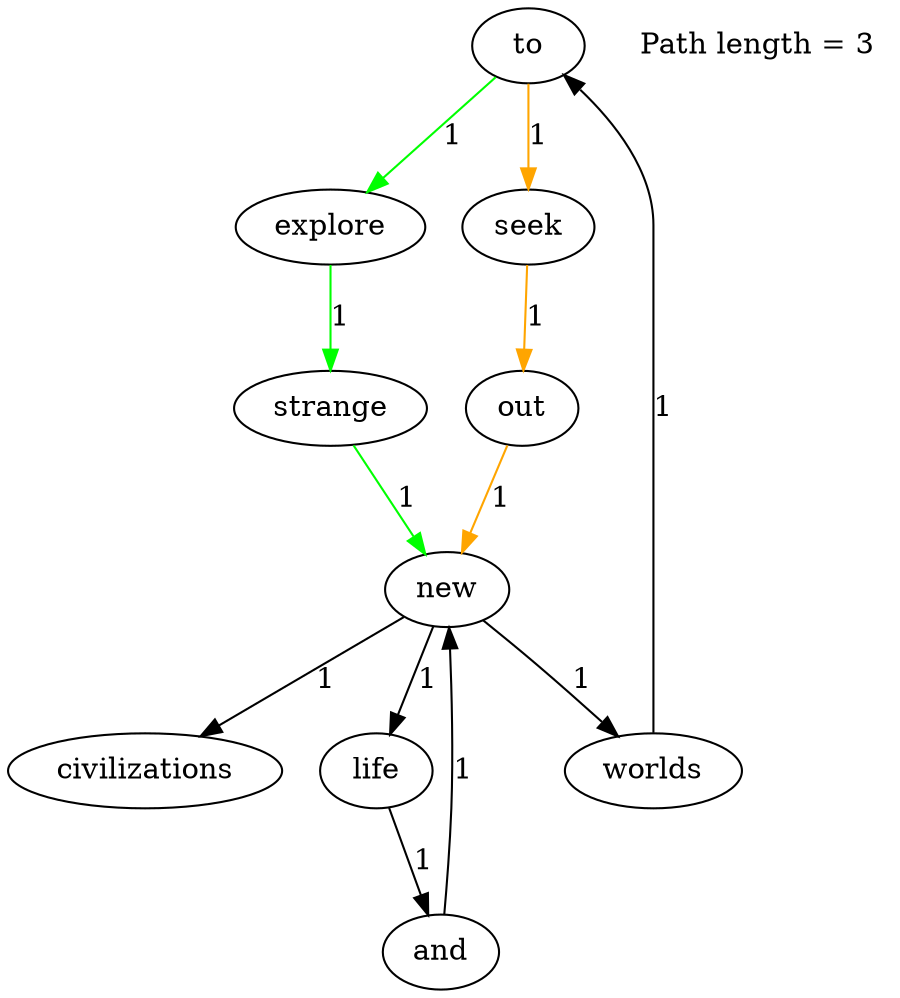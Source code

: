 digraph G {
    "to" [root=true];
    "new" -> "worlds" [label="1"];
    "new" -> "civilizations" [label="1"];
    "new" -> "life" [label="1"];
    "worlds" -> "to" [label="1"];
    "explore" -> "strange" [label="1", color="green"];
    "and" -> "new" [label="1"];
    "to" -> "explore" [label="1", color="green"];
    "to" -> "seek" [label="1", color="orange"];
    "seek" -> "out" [label="1", color="orange"];
    "strange" -> "new" [label="1", color="green"];
    "life" -> "and" [label="1"];
    "out" -> "new" [label="1", color="orange"];
    "Path length = 3" [label="Path length = 3", color="black", shape=none];
}
